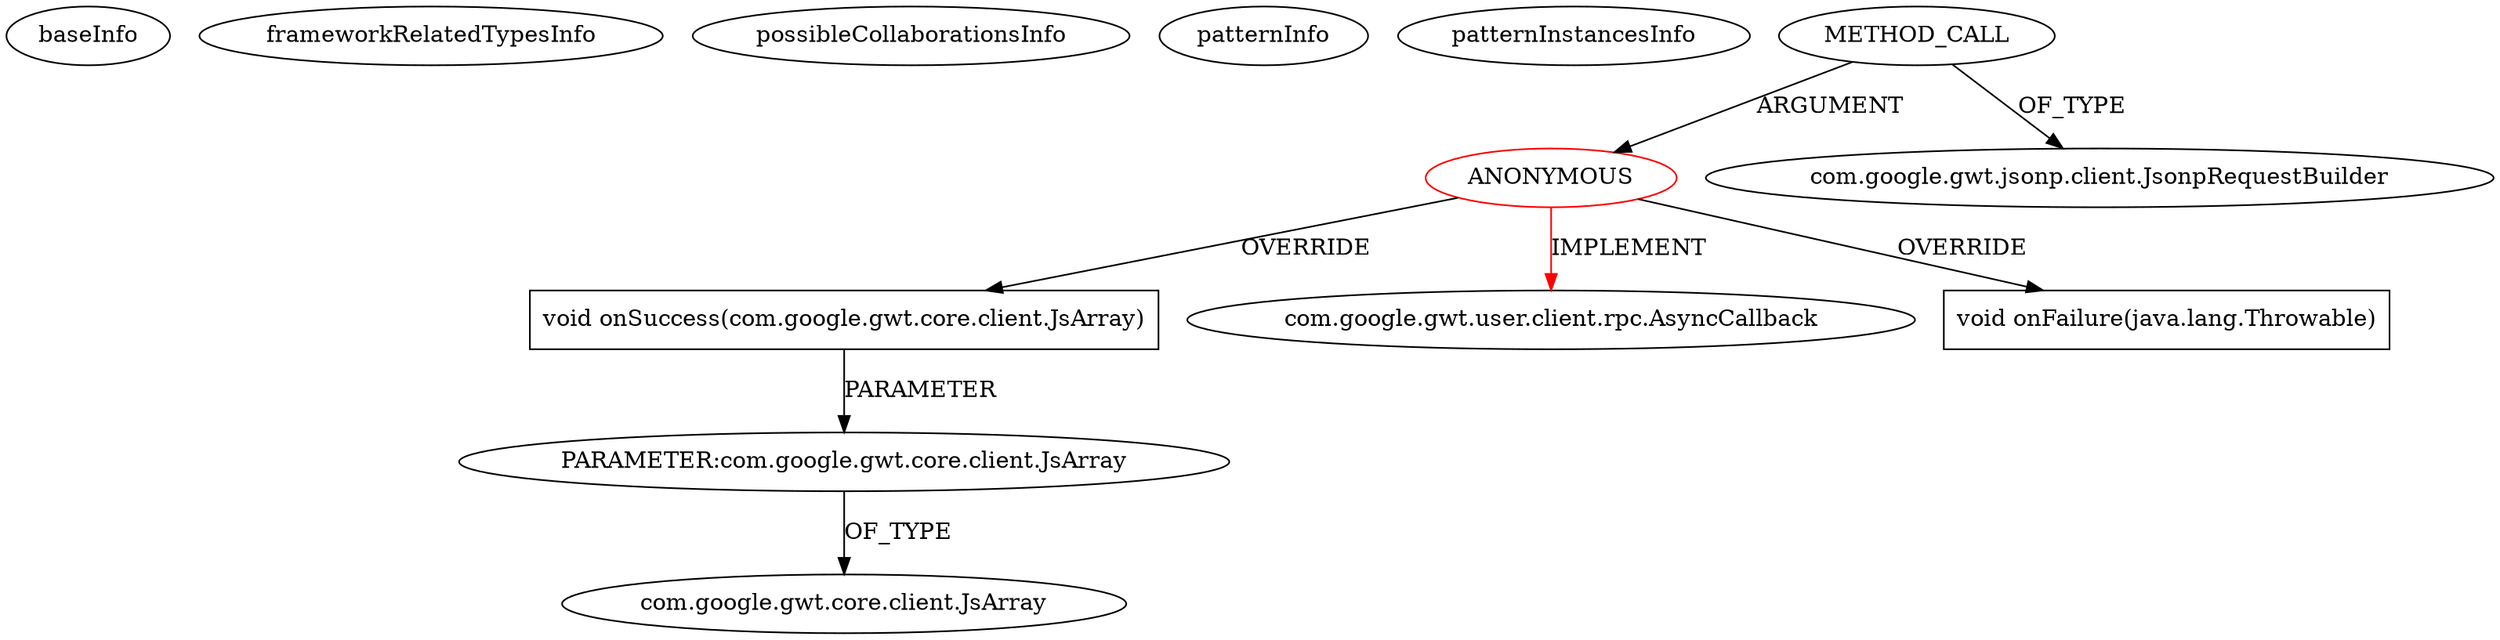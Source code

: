 digraph {
baseInfo[graphId=1239,category="pattern",isAnonymous=true,possibleRelation=false]
frameworkRelatedTypesInfo[0="com.google.gwt.user.client.rpc.AsyncCallback"]
possibleCollaborationsInfo[]
patternInfo[frequency=3.0,patternRootClient=0]
patternInstancesInfo[0="karandit-gwt-sandbox~/karandit-gwt-sandbox/gwt-sandbox-master/src/hu/evosoft/eo/downloadstats/client/StatisticsByTimePanel.java~void loadData(com.googlecode.gwt.charts.client.DataTable)~3355",1="karandit-gwt-sandbox~/karandit-gwt-sandbox/gwt-sandbox-master/src/hu/evosoft/eo/downloadstats/client/StatisticsByDomainPanel.java~void loadData(com.googlecode.gwt.charts.client.DataTable)~3351",2="karandit-gwt-sandbox~/karandit-gwt-sandbox/gwt-sandbox-master/src/hu/evosoft/eo/downloadstats/client/StatisticsByTimeWithRangePanel.java~void loadData(com.googlecode.gwt.charts.client.DataTable)~3358"]
6[label="PARAMETER:com.google.gwt.core.client.JsArray",vertexType="PARAMETER_DECLARATION",isFrameworkType=false]
5[label="void onSuccess(com.google.gwt.core.client.JsArray)",vertexType="OVERRIDING_METHOD_DECLARATION",isFrameworkType=false,shape=box]
0[label="ANONYMOUS",vertexType="ROOT_ANONYMOUS_DECLARATION",isFrameworkType=false,color=red]
2[label="METHOD_CALL",vertexType="OUTSIDE_CALL",isFrameworkType=false]
3[label="com.google.gwt.jsonp.client.JsonpRequestBuilder",vertexType="FRAMEWORK_CLASS_TYPE",isFrameworkType=false]
1[label="com.google.gwt.user.client.rpc.AsyncCallback",vertexType="FRAMEWORK_INTERFACE_TYPE",isFrameworkType=false]
7[label="com.google.gwt.core.client.JsArray",vertexType="FRAMEWORK_CLASS_TYPE",isFrameworkType=false]
4[label="void onFailure(java.lang.Throwable)",vertexType="OVERRIDING_METHOD_DECLARATION",isFrameworkType=false,shape=box]
2->0[label="ARGUMENT"]
6->7[label="OF_TYPE"]
0->5[label="OVERRIDE"]
0->1[label="IMPLEMENT",color=red]
0->4[label="OVERRIDE"]
2->3[label="OF_TYPE"]
5->6[label="PARAMETER"]
}
